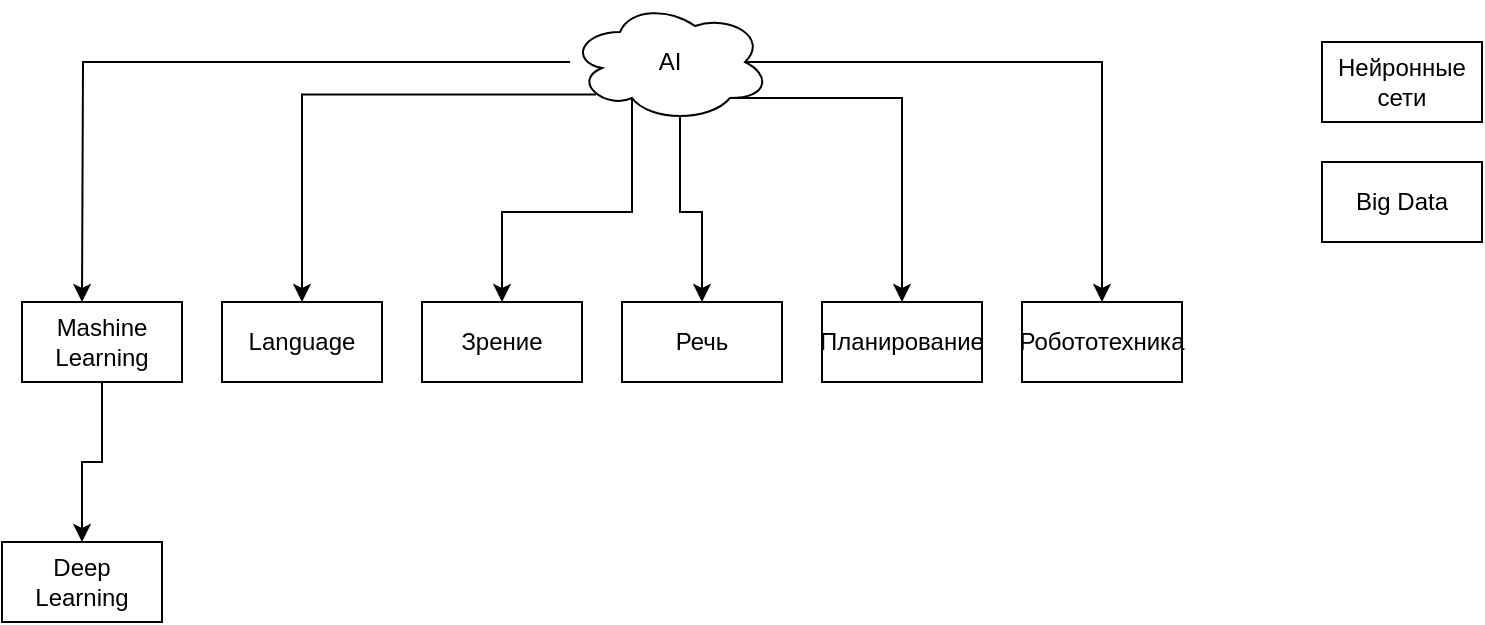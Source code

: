 <mxfile version="13.0.3" type="device"><diagram id="lETfXe5tAOUT0ZYUBfgI" name="Page-1"><mxGraphModel dx="1024" dy="592" grid="1" gridSize="10" guides="1" tooltips="1" connect="1" arrows="1" fold="1" page="1" pageScale="1" pageWidth="827" pageHeight="1169" math="0" shadow="0"><root><mxCell id="0"/><mxCell id="1" parent="0"/><mxCell id="Z1-3Cl3t7DUOgsg3xgus-3" value="" style="edgeStyle=orthogonalEdgeStyle;rounded=0;orthogonalLoop=1;jettySize=auto;html=1;" edge="1" parent="1" source="Z1-3Cl3t7DUOgsg3xgus-1"><mxGeometry relative="1" as="geometry"><mxPoint x="70" y="160" as="targetPoint"/></mxGeometry></mxCell><mxCell id="Z1-3Cl3t7DUOgsg3xgus-16" style="edgeStyle=orthogonalEdgeStyle;rounded=0;orthogonalLoop=1;jettySize=auto;html=1;exitX=0.13;exitY=0.77;exitDx=0;exitDy=0;exitPerimeter=0;entryX=0.5;entryY=0;entryDx=0;entryDy=0;" edge="1" parent="1" source="Z1-3Cl3t7DUOgsg3xgus-1" target="Z1-3Cl3t7DUOgsg3xgus-10"><mxGeometry relative="1" as="geometry"/></mxCell><mxCell id="Z1-3Cl3t7DUOgsg3xgus-17" style="edgeStyle=orthogonalEdgeStyle;rounded=0;orthogonalLoop=1;jettySize=auto;html=1;exitX=0.31;exitY=0.8;exitDx=0;exitDy=0;exitPerimeter=0;entryX=0.5;entryY=0;entryDx=0;entryDy=0;" edge="1" parent="1" source="Z1-3Cl3t7DUOgsg3xgus-1" target="Z1-3Cl3t7DUOgsg3xgus-11"><mxGeometry relative="1" as="geometry"/></mxCell><mxCell id="Z1-3Cl3t7DUOgsg3xgus-18" style="edgeStyle=orthogonalEdgeStyle;rounded=0;orthogonalLoop=1;jettySize=auto;html=1;exitX=0.55;exitY=0.95;exitDx=0;exitDy=0;exitPerimeter=0;entryX=0.5;entryY=0;entryDx=0;entryDy=0;" edge="1" parent="1" source="Z1-3Cl3t7DUOgsg3xgus-1" target="Z1-3Cl3t7DUOgsg3xgus-12"><mxGeometry relative="1" as="geometry"/></mxCell><mxCell id="Z1-3Cl3t7DUOgsg3xgus-19" style="edgeStyle=orthogonalEdgeStyle;rounded=0;orthogonalLoop=1;jettySize=auto;html=1;exitX=0.8;exitY=0.8;exitDx=0;exitDy=0;exitPerimeter=0;entryX=0.5;entryY=0;entryDx=0;entryDy=0;" edge="1" parent="1" source="Z1-3Cl3t7DUOgsg3xgus-1" target="Z1-3Cl3t7DUOgsg3xgus-13"><mxGeometry relative="1" as="geometry"/></mxCell><mxCell id="Z1-3Cl3t7DUOgsg3xgus-20" style="edgeStyle=orthogonalEdgeStyle;rounded=0;orthogonalLoop=1;jettySize=auto;html=1;exitX=0.875;exitY=0.5;exitDx=0;exitDy=0;exitPerimeter=0;entryX=0.5;entryY=0;entryDx=0;entryDy=0;" edge="1" parent="1" source="Z1-3Cl3t7DUOgsg3xgus-1" target="Z1-3Cl3t7DUOgsg3xgus-14"><mxGeometry relative="1" as="geometry"/></mxCell><mxCell id="Z1-3Cl3t7DUOgsg3xgus-1" value="AI" style="ellipse;shape=cloud;whiteSpace=wrap;html=1;" vertex="1" parent="1"><mxGeometry x="314" y="10" width="100" height="60" as="geometry"/></mxCell><mxCell id="Z1-3Cl3t7DUOgsg3xgus-6" value="" style="edgeStyle=orthogonalEdgeStyle;rounded=0;orthogonalLoop=1;jettySize=auto;html=1;" edge="1" parent="1" source="Z1-3Cl3t7DUOgsg3xgus-4" target="Z1-3Cl3t7DUOgsg3xgus-5"><mxGeometry relative="1" as="geometry"/></mxCell><mxCell id="Z1-3Cl3t7DUOgsg3xgus-4" value="Mashine Learning" style="rounded=0;whiteSpace=wrap;html=1;" vertex="1" parent="1"><mxGeometry x="40" y="160" width="80" height="40" as="geometry"/></mxCell><mxCell id="Z1-3Cl3t7DUOgsg3xgus-7" value="Big Data" style="rounded=0;whiteSpace=wrap;html=1;" vertex="1" parent="1"><mxGeometry x="690" y="90" width="80" height="40" as="geometry"/></mxCell><mxCell id="Z1-3Cl3t7DUOgsg3xgus-5" value="Deep Learning" style="rounded=0;whiteSpace=wrap;html=1;" vertex="1" parent="1"><mxGeometry x="30" y="280" width="80" height="40" as="geometry"/></mxCell><mxCell id="Z1-3Cl3t7DUOgsg3xgus-9" value="Нейронные сети" style="rounded=0;whiteSpace=wrap;html=1;" vertex="1" parent="1"><mxGeometry x="690" y="30" width="80" height="40" as="geometry"/></mxCell><mxCell id="Z1-3Cl3t7DUOgsg3xgus-10" value="Language" style="rounded=0;whiteSpace=wrap;html=1;" vertex="1" parent="1"><mxGeometry x="140" y="160" width="80" height="40" as="geometry"/></mxCell><mxCell id="Z1-3Cl3t7DUOgsg3xgus-11" value="Зрение" style="rounded=0;whiteSpace=wrap;html=1;" vertex="1" parent="1"><mxGeometry x="240" y="160" width="80" height="40" as="geometry"/></mxCell><mxCell id="Z1-3Cl3t7DUOgsg3xgus-12" value="Речь" style="rounded=0;whiteSpace=wrap;html=1;" vertex="1" parent="1"><mxGeometry x="340" y="160" width="80" height="40" as="geometry"/></mxCell><mxCell id="Z1-3Cl3t7DUOgsg3xgus-13" value="Планирование" style="rounded=0;whiteSpace=wrap;html=1;" vertex="1" parent="1"><mxGeometry x="440" y="160" width="80" height="40" as="geometry"/></mxCell><mxCell id="Z1-3Cl3t7DUOgsg3xgus-14" value="Робототехника" style="rounded=0;whiteSpace=wrap;html=1;" vertex="1" parent="1"><mxGeometry x="540" y="160" width="80" height="40" as="geometry"/></mxCell></root></mxGraphModel></diagram></mxfile>